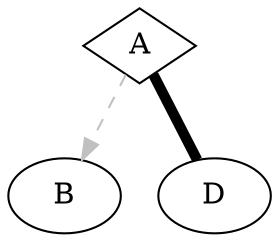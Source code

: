 digraph test1 {

  A [shape=diamond]
  A -> B [style=dashed, color=grey]
  A -> D [penwidth=5, arrowhead=none]

}
